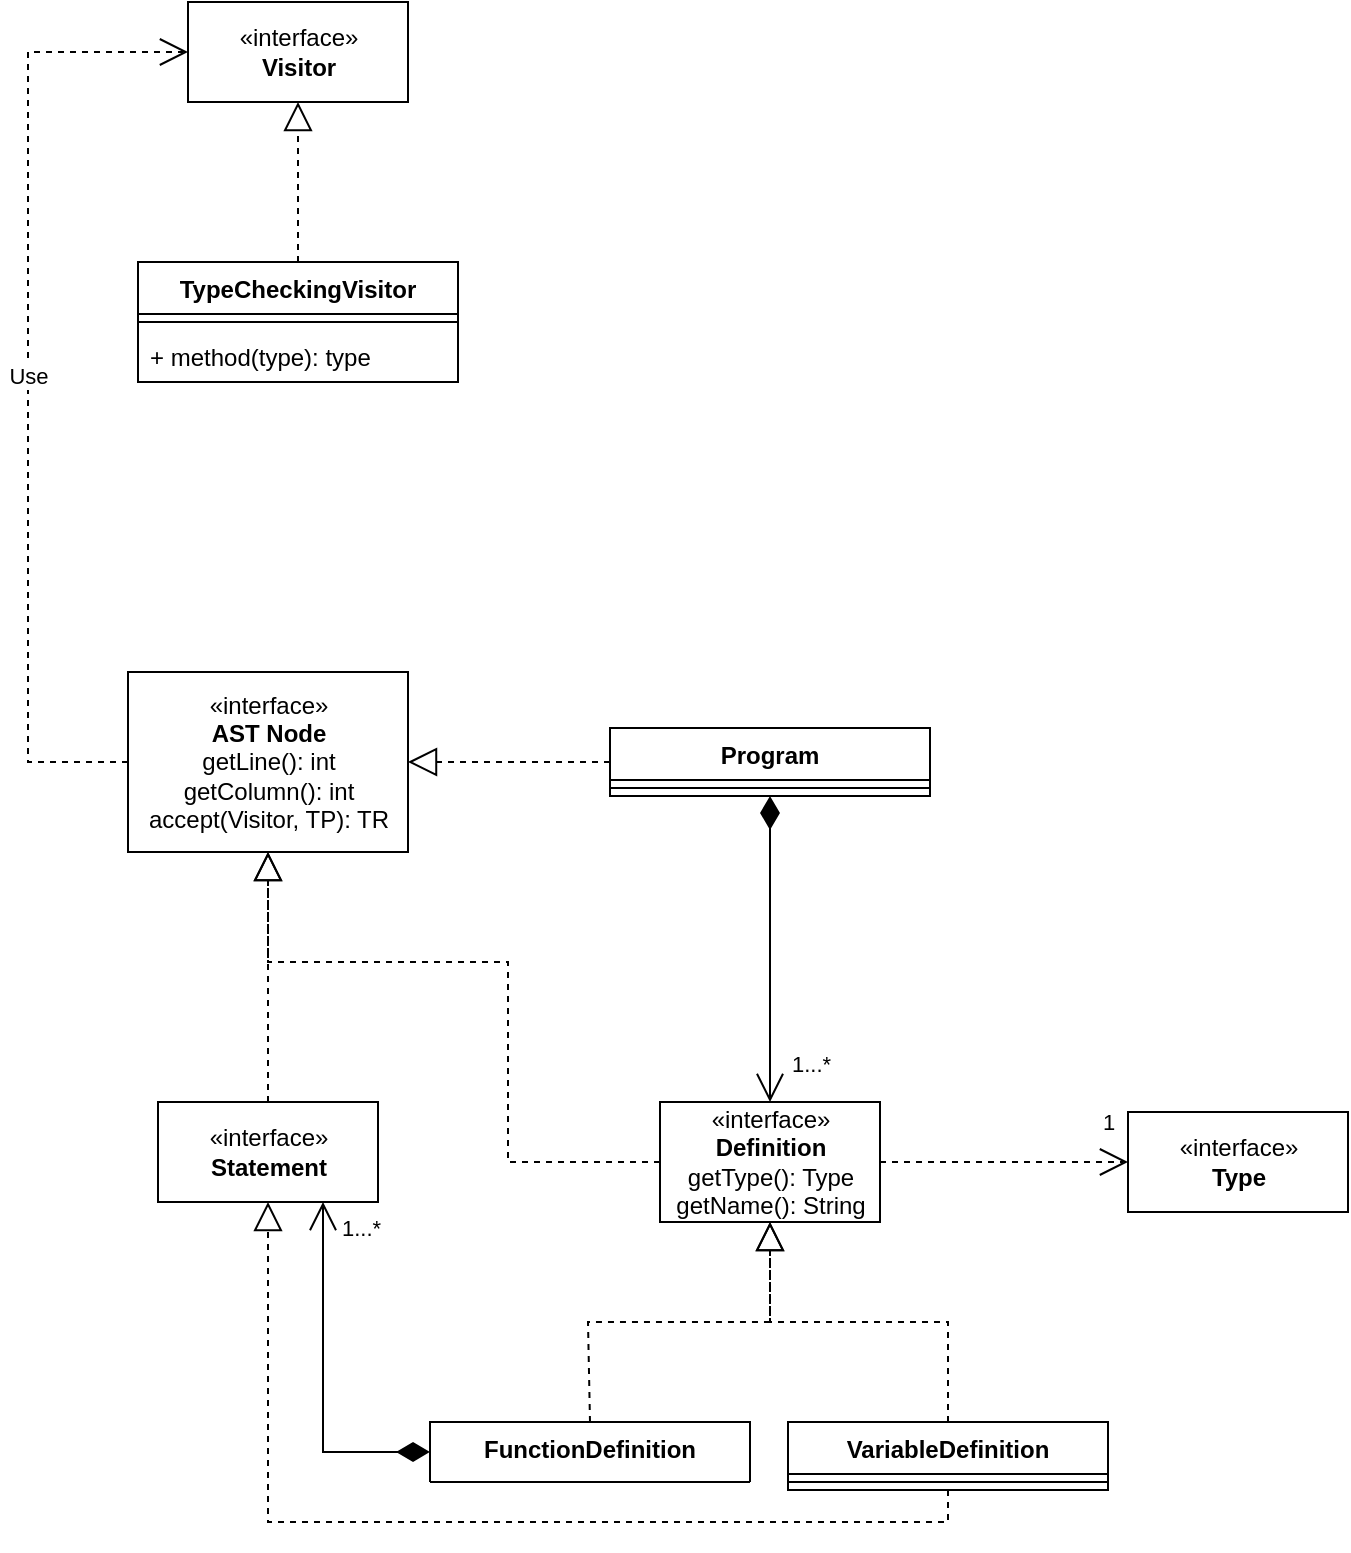 <mxfile version="20.5.3" type="embed" pages="4"><diagram id="tEm3udfQRrp0tYSrLyY5" name="Definition"><mxGraphModel dx="-190" dy="1547" grid="1" gridSize="10" guides="1" tooltips="1" connect="1" arrows="1" fold="1" page="1" pageScale="1" pageWidth="827" pageHeight="1169" math="0" shadow="0"><root><mxCell id="0"/><mxCell id="1" parent="0"/><mxCell id="TwfJ6yVy9u_NWdyHtwg3-1" value="«interface»&lt;br&gt;&lt;b&gt;Definition&lt;/b&gt;&lt;br&gt;getType(): Type&lt;br&gt;getName(): String" style="html=1;" parent="1" vertex="1"><mxGeometry x="1186" y="250" width="110" height="60" as="geometry"/></mxCell><mxCell id="TwfJ6yVy9u_NWdyHtwg3-2" value="FunctionDefinition" style="swimlane;fontStyle=1;align=center;verticalAlign=top;childLayout=stackLayout;horizontal=1;startSize=34;horizontalStack=0;resizeParent=1;resizeParentMax=0;resizeLast=0;collapsible=1;marginBottom=0;" parent="1" vertex="1"><mxGeometry x="1071" y="410" width="160" height="30" as="geometry"/></mxCell><mxCell id="TwfJ6yVy9u_NWdyHtwg3-6" value="VariableDefinition" style="swimlane;fontStyle=1;align=center;verticalAlign=top;childLayout=stackLayout;horizontal=1;startSize=26;horizontalStack=0;resizeParent=1;resizeParentMax=0;resizeLast=0;collapsible=1;marginBottom=0;" parent="1" vertex="1"><mxGeometry x="1250" y="410" width="160" height="34" as="geometry"/></mxCell><mxCell id="TwfJ6yVy9u_NWdyHtwg3-7" value="" style="line;strokeWidth=1;fillColor=none;align=left;verticalAlign=middle;spacingTop=-1;spacingLeft=3;spacingRight=3;rotatable=0;labelPosition=right;points=[];portConstraint=eastwest;strokeColor=inherit;" parent="TwfJ6yVy9u_NWdyHtwg3-6" vertex="1"><mxGeometry y="26" width="160" height="8" as="geometry"/></mxCell><mxCell id="TwfJ6yVy9u_NWdyHtwg3-8" value="" style="endArrow=block;dashed=1;endFill=0;endSize=12;html=1;rounded=0;strokeColor=default;entryX=0.5;entryY=1;entryDx=0;entryDy=0;exitX=0.5;exitY=0;exitDx=0;exitDy=0;" parent="1" source="TwfJ6yVy9u_NWdyHtwg3-2" target="TwfJ6yVy9u_NWdyHtwg3-1" edge="1"><mxGeometry width="160" relative="1" as="geometry"><mxPoint x="1170" y="350" as="sourcePoint"/><mxPoint x="1330" y="350" as="targetPoint"/><Array as="points"><mxPoint x="1150" y="360"/><mxPoint x="1241" y="360"/></Array></mxGeometry></mxCell><mxCell id="TwfJ6yVy9u_NWdyHtwg3-9" value="" style="endArrow=block;dashed=1;endFill=0;endSize=12;html=1;rounded=0;strokeColor=default;entryX=0.5;entryY=1;entryDx=0;entryDy=0;exitX=0.5;exitY=0;exitDx=0;exitDy=0;" parent="1" source="TwfJ6yVy9u_NWdyHtwg3-6" target="TwfJ6yVy9u_NWdyHtwg3-1" edge="1"><mxGeometry width="160" relative="1" as="geometry"><mxPoint x="1280" y="360" as="sourcePoint"/><mxPoint x="1440" y="360" as="targetPoint"/><Array as="points"><mxPoint x="1330" y="360"/><mxPoint x="1241" y="360"/></Array></mxGeometry></mxCell><mxCell id="TwfJ6yVy9u_NWdyHtwg3-10" value="«interface»&lt;br&gt;&lt;b&gt;Type&lt;/b&gt;" style="html=1;" parent="1" vertex="1"><mxGeometry x="1420" y="255" width="110" height="50" as="geometry"/></mxCell><mxCell id="TwfJ6yVy9u_NWdyHtwg3-11" value="1" style="endArrow=open;endSize=12;dashed=1;html=1;rounded=0;strokeColor=default;exitX=1;exitY=0.5;exitDx=0;exitDy=0;entryX=0;entryY=0.5;entryDx=0;entryDy=0;" parent="1" source="TwfJ6yVy9u_NWdyHtwg3-1" target="TwfJ6yVy9u_NWdyHtwg3-10" edge="1"><mxGeometry x="0.839" y="20" width="160" relative="1" as="geometry"><mxPoint x="1330" y="330" as="sourcePoint"/><mxPoint x="1490" y="330" as="targetPoint"/><mxPoint as="offset"/></mxGeometry></mxCell><mxCell id="2w1rQC-rwxfxJchrscSf-2" value="«interface»&lt;br&gt;&lt;b&gt;Statement&lt;/b&gt;" style="html=1;" parent="1" vertex="1"><mxGeometry x="935" y="250" width="110" height="50" as="geometry"/></mxCell><mxCell id="2w1rQC-rwxfxJchrscSf-3" value="" style="endArrow=block;dashed=1;endFill=0;endSize=12;html=1;rounded=0;strokeColor=default;entryX=0.5;entryY=1;entryDx=0;entryDy=0;exitX=0.5;exitY=1;exitDx=0;exitDy=0;" parent="1" source="TwfJ6yVy9u_NWdyHtwg3-6" target="2w1rQC-rwxfxJchrscSf-2" edge="1"><mxGeometry width="160" relative="1" as="geometry"><mxPoint x="1250" y="460" as="sourcePoint"/><mxPoint x="1190" y="460" as="targetPoint"/><Array as="points"><mxPoint x="1330" y="460"/><mxPoint x="990" y="460"/></Array></mxGeometry></mxCell><mxCell id="2w1rQC-rwxfxJchrscSf-4" value="«interface»&lt;br&gt;&lt;b&gt;AST Node&lt;/b&gt;&lt;br&gt;getLine(): int&lt;br&gt;getColumn(): int&lt;br&gt;accept(Visitor, TP): TR" style="html=1;" parent="1" vertex="1"><mxGeometry x="920" y="35" width="140" height="90" as="geometry"/></mxCell><mxCell id="2w1rQC-rwxfxJchrscSf-5" value="" style="endArrow=block;dashed=1;endFill=0;endSize=12;html=1;rounded=0;strokeColor=default;entryX=0.5;entryY=1;entryDx=0;entryDy=0;exitX=0.5;exitY=0;exitDx=0;exitDy=0;" parent="1" source="2w1rQC-rwxfxJchrscSf-2" target="2w1rQC-rwxfxJchrscSf-4" edge="1"><mxGeometry width="160" relative="1" as="geometry"><mxPoint x="980" y="180" as="sourcePoint"/><mxPoint x="1140" y="180" as="targetPoint"/></mxGeometry></mxCell><mxCell id="CHL5ta81QHTOjSYHyiZM-10" value="Program" style="swimlane;fontStyle=1;align=center;verticalAlign=top;childLayout=stackLayout;horizontal=1;startSize=26;horizontalStack=0;resizeParent=1;resizeParentMax=0;resizeLast=0;collapsible=1;marginBottom=0;" parent="1" vertex="1"><mxGeometry x="1161" y="63" width="160" height="34" as="geometry"/></mxCell><mxCell id="CHL5ta81QHTOjSYHyiZM-11" value="" style="line;strokeWidth=1;fillColor=none;align=left;verticalAlign=middle;spacingTop=-1;spacingLeft=3;spacingRight=3;rotatable=0;labelPosition=right;points=[];portConstraint=eastwest;strokeColor=inherit;" parent="CHL5ta81QHTOjSYHyiZM-10" vertex="1"><mxGeometry y="26" width="160" height="8" as="geometry"/></mxCell><mxCell id="CHL5ta81QHTOjSYHyiZM-12" value="" style="endArrow=block;dashed=1;endFill=0;endSize=12;html=1;rounded=0;entryX=0.5;entryY=1;entryDx=0;entryDy=0;exitX=0;exitY=0.5;exitDx=0;exitDy=0;" parent="1" source="TwfJ6yVy9u_NWdyHtwg3-1" target="2w1rQC-rwxfxJchrscSf-4" edge="1"><mxGeometry width="160" relative="1" as="geometry"><mxPoint x="1100" y="180" as="sourcePoint"/><mxPoint x="1260" y="180" as="targetPoint"/><Array as="points"><mxPoint x="1110" y="280"/><mxPoint x="1110" y="180"/><mxPoint x="990" y="180"/></Array></mxGeometry></mxCell><mxCell id="CHL5ta81QHTOjSYHyiZM-13" value="1...*" style="endArrow=open;html=1;endSize=12;startArrow=diamondThin;startSize=14;startFill=1;edgeStyle=orthogonalEdgeStyle;align=left;verticalAlign=bottom;rounded=0;entryX=0.5;entryY=0;entryDx=0;entryDy=0;exitX=0.5;exitY=1;exitDx=0;exitDy=0;" parent="1" source="CHL5ta81QHTOjSYHyiZM-10" target="TwfJ6yVy9u_NWdyHtwg3-1" edge="1"><mxGeometry x="0.869" y="9" relative="1" as="geometry"><mxPoint x="1170" y="180" as="sourcePoint"/><mxPoint x="1330" y="180" as="targetPoint"/><mxPoint as="offset"/></mxGeometry></mxCell><mxCell id="CHL5ta81QHTOjSYHyiZM-14" value="" style="endArrow=block;dashed=1;endFill=0;endSize=12;html=1;rounded=0;entryX=1;entryY=0.5;entryDx=0;entryDy=0;exitX=0;exitY=0.5;exitDx=0;exitDy=0;" parent="1" source="CHL5ta81QHTOjSYHyiZM-10" target="2w1rQC-rwxfxJchrscSf-4" edge="1"><mxGeometry width="160" relative="1" as="geometry"><mxPoint x="1180" y="170" as="sourcePoint"/><mxPoint x="1340" y="170" as="targetPoint"/></mxGeometry></mxCell><mxCell id="Rju1pcVPXZvaYqfDkQio-1" value="1...*" style="endArrow=open;html=1;endSize=12;startArrow=diamondThin;startSize=14;startFill=1;edgeStyle=orthogonalEdgeStyle;align=left;verticalAlign=bottom;rounded=0;exitX=0;exitY=0.5;exitDx=0;exitDy=0;entryX=0.75;entryY=1;entryDx=0;entryDy=0;" parent="1" source="TwfJ6yVy9u_NWdyHtwg3-2" target="2w1rQC-rwxfxJchrscSf-2" edge="1"><mxGeometry x="0.755" y="-7" relative="1" as="geometry"><mxPoint x="1060" y="400" as="sourcePoint"/><mxPoint x="1220" y="400" as="targetPoint"/><mxPoint as="offset"/></mxGeometry></mxCell><mxCell id="2" value="«interface»&lt;br&gt;&lt;b&gt;Visitor&lt;/b&gt;" style="html=1;" vertex="1" parent="1"><mxGeometry x="950" y="-300" width="110" height="50" as="geometry"/></mxCell><mxCell id="3" value="TypeCheckingVisitor" style="swimlane;fontStyle=1;align=center;verticalAlign=top;childLayout=stackLayout;horizontal=1;startSize=26;horizontalStack=0;resizeParent=1;resizeParentMax=0;resizeLast=0;collapsible=1;marginBottom=0;" vertex="1" parent="1"><mxGeometry x="925" y="-170" width="160" height="60" as="geometry"/></mxCell><mxCell id="5" value="" style="line;strokeWidth=1;fillColor=none;align=left;verticalAlign=middle;spacingTop=-1;spacingLeft=3;spacingRight=3;rotatable=0;labelPosition=right;points=[];portConstraint=eastwest;strokeColor=inherit;" vertex="1" parent="3"><mxGeometry y="26" width="160" height="8" as="geometry"/></mxCell><mxCell id="6" value="+ method(type): type" style="text;strokeColor=none;fillColor=none;align=left;verticalAlign=top;spacingLeft=4;spacingRight=4;overflow=hidden;rotatable=0;points=[[0,0.5],[1,0.5]];portConstraint=eastwest;" vertex="1" parent="3"><mxGeometry y="34" width="160" height="26" as="geometry"/></mxCell><mxCell id="8" value="" style="endArrow=block;dashed=1;endFill=0;endSize=12;html=1;rounded=0;entryX=0.5;entryY=1;entryDx=0;entryDy=0;exitX=0.5;exitY=0;exitDx=0;exitDy=0;" edge="1" parent="1" source="3" target="2"><mxGeometry width="160" relative="1" as="geometry"><mxPoint x="960" y="-200" as="sourcePoint"/><mxPoint x="1120" y="-200" as="targetPoint"/></mxGeometry></mxCell><mxCell id="11" value="Use" style="endArrow=open;endSize=12;dashed=1;html=1;rounded=0;entryX=0;entryY=0.5;entryDx=0;entryDy=0;exitX=0;exitY=0.5;exitDx=0;exitDy=0;" edge="1" parent="1" source="2w1rQC-rwxfxJchrscSf-4" target="2"><mxGeometry width="160" relative="1" as="geometry"><mxPoint x="960" as="sourcePoint"/><mxPoint x="1120" as="targetPoint"/><Array as="points"><mxPoint x="870" y="80"/><mxPoint x="870" y="-275"/></Array></mxGeometry></mxCell></root></mxGraphModel></diagram><diagram id="4c8TrQgIZwYKLNSwtNas" name="Expression"><mxGraphModel dx="1145" dy="1738" grid="1" gridSize="10" guides="1" tooltips="1" connect="1" arrows="1" fold="1" page="1" pageScale="1" pageWidth="827" pageHeight="1169" math="0" shadow="0"><root><mxCell id="0"/><mxCell id="1" parent="0"/><mxCell id="o3gh-eUroKLdvng0PE6j-1" value="«interface»&lt;br&gt;&lt;b&gt;Expression&lt;br&gt;&lt;/b&gt;" style="html=1;" parent="1" vertex="1"><mxGeometry x="339" y="380" width="110" height="50" as="geometry"/></mxCell><mxCell id="o3gh-eUroKLdvng0PE6j-7" value="VariableExpression&#10;" style="swimlane;fontStyle=1;align=center;verticalAlign=top;childLayout=stackLayout;horizontal=1;startSize=26;horizontalStack=0;resizeParent=1;resizeParentMax=0;resizeLast=0;collapsible=1;marginBottom=0;" parent="1" vertex="1"><mxGeometry x="399" y="500" width="160" height="60" as="geometry"/></mxCell><mxCell id="o3gh-eUroKLdvng0PE6j-8" value="+ name: string" style="text;strokeColor=none;fillColor=none;align=left;verticalAlign=top;spacingLeft=4;spacingRight=4;overflow=hidden;rotatable=0;points=[[0,0.5],[1,0.5]];portConstraint=eastwest;" parent="o3gh-eUroKLdvng0PE6j-7" vertex="1"><mxGeometry y="26" width="160" height="26" as="geometry"/></mxCell><mxCell id="o3gh-eUroKLdvng0PE6j-9" value="" style="line;strokeWidth=1;fillColor=none;align=left;verticalAlign=middle;spacingTop=-1;spacingLeft=3;spacingRight=3;rotatable=0;labelPosition=right;points=[];portConstraint=eastwest;strokeColor=inherit;" parent="o3gh-eUroKLdvng0PE6j-7" vertex="1"><mxGeometry y="52" width="160" height="8" as="geometry"/></mxCell><mxCell id="o3gh-eUroKLdvng0PE6j-12" value="UnaryMinusExpression" style="swimlane;fontStyle=1;align=center;verticalAlign=top;childLayout=stackLayout;horizontal=1;startSize=26;horizontalStack=0;resizeParent=1;resizeParentMax=0;resizeLast=0;collapsible=1;marginBottom=0;" parent="1" vertex="1"><mxGeometry x="110" y="500" width="160" height="34" as="geometry"/></mxCell><mxCell id="o3gh-eUroKLdvng0PE6j-13" value="" style="line;strokeWidth=1;fillColor=none;align=left;verticalAlign=middle;spacingTop=-1;spacingLeft=3;spacingRight=3;rotatable=0;labelPosition=right;points=[];portConstraint=eastwest;strokeColor=inherit;" parent="o3gh-eUroKLdvng0PE6j-12" vertex="1"><mxGeometry y="26" width="160" height="8" as="geometry"/></mxCell><mxCell id="o3gh-eUroKLdvng0PE6j-16" value="ArithmeticExpression" style="swimlane;fontStyle=1;align=center;verticalAlign=top;childLayout=stackLayout;horizontal=1;startSize=26;horizontalStack=0;resizeParent=1;resizeParentMax=0;resizeLast=0;collapsible=1;marginBottom=0;" parent="1" vertex="1"><mxGeometry x="599" y="500" width="160" height="60" as="geometry"/></mxCell><mxCell id="o3gh-eUroKLdvng0PE6j-17" value="+ operator: string&#10;" style="text;strokeColor=none;fillColor=none;align=left;verticalAlign=top;spacingLeft=4;spacingRight=4;overflow=hidden;rotatable=0;points=[[0,0.5],[1,0.5]];portConstraint=eastwest;" parent="o3gh-eUroKLdvng0PE6j-16" vertex="1"><mxGeometry y="26" width="160" height="26" as="geometry"/></mxCell><mxCell id="o3gh-eUroKLdvng0PE6j-18" value="" style="line;strokeWidth=1;fillColor=none;align=left;verticalAlign=middle;spacingTop=-1;spacingLeft=3;spacingRight=3;rotatable=0;labelPosition=right;points=[];portConstraint=eastwest;strokeColor=inherit;" parent="o3gh-eUroKLdvng0PE6j-16" vertex="1"><mxGeometry y="52" width="160" height="8" as="geometry"/></mxCell><mxCell id="o3gh-eUroKLdvng0PE6j-20" value="RealLiteralExpression" style="swimlane;fontStyle=1;align=center;verticalAlign=top;childLayout=stackLayout;horizontal=1;startSize=26;horizontalStack=0;resizeParent=1;resizeParentMax=0;resizeLast=0;collapsible=1;marginBottom=0;" parent="1" vertex="1"><mxGeometry x="120" y="270" width="160" height="52" as="geometry"/></mxCell><mxCell id="o3gh-eUroKLdvng0PE6j-21" value="+ value: double" style="text;strokeColor=none;fillColor=none;align=left;verticalAlign=top;spacingLeft=4;spacingRight=4;overflow=hidden;rotatable=0;points=[[0,0.5],[1,0.5]];portConstraint=eastwest;" parent="o3gh-eUroKLdvng0PE6j-20" vertex="1"><mxGeometry y="26" width="160" height="26" as="geometry"/></mxCell><mxCell id="o3gh-eUroKLdvng0PE6j-24" value="CharLiteralExpression&#10;" style="swimlane;fontStyle=1;align=center;verticalAlign=top;childLayout=stackLayout;horizontal=1;startSize=26;horizontalStack=0;resizeParent=1;resizeParentMax=0;resizeLast=0;collapsible=1;marginBottom=0;" parent="1" vertex="1"><mxGeometry x="120" y="190" width="160" height="52" as="geometry"/></mxCell><mxCell id="o3gh-eUroKLdvng0PE6j-25" value="+ value: char" style="text;strokeColor=none;fillColor=none;align=left;verticalAlign=top;spacingLeft=4;spacingRight=4;overflow=hidden;rotatable=0;points=[[0,0.5],[1,0.5]];portConstraint=eastwest;" parent="o3gh-eUroKLdvng0PE6j-24" vertex="1"><mxGeometry y="26" width="160" height="26" as="geometry"/></mxCell><mxCell id="o3gh-eUroKLdvng0PE6j-32" value="CastExpression&#10;" style="swimlane;fontStyle=1;align=center;verticalAlign=top;childLayout=stackLayout;horizontal=1;startSize=34;horizontalStack=0;resizeParent=1;resizeParentMax=0;resizeLast=0;collapsible=1;marginBottom=0;" parent="1" vertex="1"><mxGeometry x="499" y="156" width="160" height="34" as="geometry"/></mxCell><mxCell id="o3gh-eUroKLdvng0PE6j-52" value="NotExpression" style="swimlane;fontStyle=1;align=center;verticalAlign=top;childLayout=stackLayout;horizontal=1;startSize=34;horizontalStack=0;resizeParent=1;resizeParentMax=0;resizeLast=0;collapsible=1;marginBottom=0;" parent="1" vertex="1"><mxGeometry x="500" y="210" width="160" height="34" as="geometry"/></mxCell><mxCell id="o3gh-eUroKLdvng0PE6j-55" value="" style="endArrow=block;dashed=1;endFill=0;endSize=12;html=1;rounded=0;strokeColor=default;entryX=0.5;entryY=1;entryDx=0;entryDy=0;exitX=0.5;exitY=0;exitDx=0;exitDy=0;" parent="1" source="o3gh-eUroKLdvng0PE6j-12" target="o3gh-eUroKLdvng0PE6j-1" edge="1"><mxGeometry width="160" relative="1" as="geometry"><mxPoint x="220" y="460" as="sourcePoint"/><mxPoint x="380" y="460" as="targetPoint"/><Array as="points"><mxPoint x="190" y="460"/><mxPoint x="394" y="460"/></Array></mxGeometry></mxCell><mxCell id="o3gh-eUroKLdvng0PE6j-57" value="" style="endArrow=block;dashed=1;endFill=0;endSize=12;html=1;rounded=0;strokeColor=default;entryX=0.5;entryY=1;entryDx=0;entryDy=0;exitX=0.5;exitY=0;exitDx=0;exitDy=0;" parent="1" source="o3gh-eUroKLdvng0PE6j-7" target="o3gh-eUroKLdvng0PE6j-1" edge="1"><mxGeometry width="160" relative="1" as="geometry"><mxPoint x="470" y="470" as="sourcePoint"/><mxPoint x="630" y="470" as="targetPoint"/><Array as="points"><mxPoint x="480" y="460"/><mxPoint x="394" y="460"/></Array></mxGeometry></mxCell><mxCell id="o3gh-eUroKLdvng0PE6j-58" value="" style="endArrow=block;dashed=1;endFill=0;endSize=12;html=1;rounded=0;strokeColor=default;entryX=0.5;entryY=1;entryDx=0;entryDy=0;exitX=0.25;exitY=0;exitDx=0;exitDy=0;" parent="1" source="o3gh-eUroKLdvng0PE6j-16" target="o3gh-eUroKLdvng0PE6j-1" edge="1"><mxGeometry width="160" relative="1" as="geometry"><mxPoint x="500" y="460" as="sourcePoint"/><mxPoint x="660" y="460" as="targetPoint"/><Array as="points"><mxPoint x="640" y="460"/><mxPoint x="394" y="460"/></Array></mxGeometry></mxCell><mxCell id="o3gh-eUroKLdvng0PE6j-61" value="" style="endArrow=block;dashed=1;endFill=0;endSize=12;html=1;rounded=0;strokeColor=default;entryX=0.5;entryY=0;entryDx=0;entryDy=0;exitX=1;exitY=0.5;exitDx=0;exitDy=0;" parent="1" source="o3gh-eUroKLdvng0PE6j-21" target="o3gh-eUroKLdvng0PE6j-1" edge="1"><mxGeometry width="160" relative="1" as="geometry"><mxPoint x="280" y="300" as="sourcePoint"/><mxPoint x="440" y="300" as="targetPoint"/><Array as="points"><mxPoint x="394" y="310"/></Array></mxGeometry></mxCell><mxCell id="o3gh-eUroKLdvng0PE6j-62" value="" style="endArrow=block;dashed=1;endFill=0;endSize=12;html=1;rounded=0;strokeColor=default;entryX=0.5;entryY=0;entryDx=0;entryDy=0;exitX=1;exitY=0.5;exitDx=0;exitDy=0;" parent="1" source="o3gh-eUroKLdvng0PE6j-25" target="o3gh-eUroKLdvng0PE6j-1" edge="1"><mxGeometry width="160" relative="1" as="geometry"><mxPoint x="280" y="220" as="sourcePoint"/><mxPoint x="440" y="220" as="targetPoint"/><Array as="points"><mxPoint x="394" y="230"/></Array></mxGeometry></mxCell><mxCell id="o3gh-eUroKLdvng0PE6j-67" value="" style="endArrow=block;dashed=1;endFill=0;endSize=12;html=1;rounded=0;strokeColor=default;entryX=0.5;entryY=0;entryDx=0;entryDy=0;exitX=0;exitY=0.5;exitDx=0;exitDy=0;" parent="1" source="o3gh-eUroKLdvng0PE6j-52" target="o3gh-eUroKLdvng0PE6j-1" edge="1"><mxGeometry width="160" relative="1" as="geometry"><mxPoint x="340" y="270" as="sourcePoint"/><mxPoint x="500" y="270" as="targetPoint"/><Array as="points"><mxPoint x="394" y="227"/></Array></mxGeometry></mxCell><mxCell id="o3gh-eUroKLdvng0PE6j-68" value="" style="endArrow=block;dashed=1;endFill=0;endSize=12;html=1;rounded=0;strokeColor=default;exitX=0;exitY=0.5;exitDx=0;exitDy=0;entryX=0.5;entryY=0;entryDx=0;entryDy=0;" parent="1" source="o3gh-eUroKLdvng0PE6j-32" target="o3gh-eUroKLdvng0PE6j-1" edge="1"><mxGeometry width="160" relative="1" as="geometry"><mxPoint x="390" y="200" as="sourcePoint"/><mxPoint x="550" y="200" as="targetPoint"/><Array as="points"><mxPoint x="394" y="173"/></Array></mxGeometry></mxCell><mxCell id="o3gh-eUroKLdvng0PE6j-69" value="ArrayIndexExpression&#10;&#10;" style="swimlane;fontStyle=1;align=center;verticalAlign=top;childLayout=stackLayout;horizontal=1;startSize=26;horizontalStack=0;resizeParent=1;resizeParentMax=0;resizeLast=0;collapsible=1;marginBottom=0;" parent="1" vertex="1"><mxGeometry x="120" y="580" width="160" height="34" as="geometry"/></mxCell><mxCell id="o3gh-eUroKLdvng0PE6j-70" value="" style="line;strokeWidth=1;fillColor=none;align=left;verticalAlign=middle;spacingTop=-1;spacingLeft=3;spacingRight=3;rotatable=0;labelPosition=right;points=[];portConstraint=eastwest;strokeColor=inherit;" parent="o3gh-eUroKLdvng0PE6j-69" vertex="1"><mxGeometry y="26" width="160" height="8" as="geometry"/></mxCell><mxCell id="o3gh-eUroKLdvng0PE6j-75" value="" style="endArrow=block;dashed=1;endFill=0;endSize=12;html=1;rounded=0;strokeColor=default;exitX=1;exitY=0.5;exitDx=0;exitDy=0;entryX=0.5;entryY=0;entryDx=0;entryDy=0;" parent="1" target="o3gh-eUroKLdvng0PE6j-1" edge="1"><mxGeometry width="160" relative="1" as="geometry"><mxPoint x="280" y="157" as="sourcePoint"/><mxPoint x="450" y="90" as="targetPoint"/><Array as="points"><mxPoint x="394" y="157"/></Array></mxGeometry></mxCell><mxCell id="9c9g5L51k76yEXySF-gI-3" value="IntLiteralExpression&#10;" style="swimlane;fontStyle=1;align=center;verticalAlign=top;childLayout=stackLayout;horizontal=1;startSize=26;horizontalStack=0;resizeParent=1;resizeParentMax=0;resizeLast=0;collapsible=1;marginBottom=0;" parent="1" vertex="1"><mxGeometry x="120" y="120" width="160" height="52" as="geometry"/></mxCell><mxCell id="9c9g5L51k76yEXySF-gI-4" value="+ value: int" style="text;strokeColor=none;fillColor=none;align=left;verticalAlign=top;spacingLeft=4;spacingRight=4;overflow=hidden;rotatable=0;points=[[0,0.5],[1,0.5]];portConstraint=eastwest;" parent="9c9g5L51k76yEXySF-gI-3" vertex="1"><mxGeometry y="26" width="160" height="26" as="geometry"/></mxCell><mxCell id="9c9g5L51k76yEXySF-gI-9" value="" style="endArrow=block;dashed=1;endFill=0;endSize=12;html=1;rounded=0;strokeColor=default;entryX=0.5;entryY=1;entryDx=0;entryDy=0;exitX=0.5;exitY=0;exitDx=0;exitDy=0;" parent="1" source="o3gh-eUroKLdvng0PE6j-69" target="o3gh-eUroKLdvng0PE6j-1" edge="1"><mxGeometry width="160" relative="1" as="geometry"><mxPoint x="220" y="550" as="sourcePoint"/><mxPoint x="360" y="460" as="targetPoint"/><Array as="points"><mxPoint x="200" y="560"/><mxPoint x="290" y="560"/><mxPoint x="290" y="460"/><mxPoint x="394" y="460"/></Array></mxGeometry></mxCell><mxCell id="9c9g5L51k76yEXySF-gI-10" value="" style="endArrow=block;dashed=1;endFill=0;endSize=12;html=1;rounded=0;strokeColor=default;entryX=0.5;entryY=1;entryDx=0;entryDy=0;exitX=0.5;exitY=0;exitDx=0;exitDy=0;" parent="1" target="o3gh-eUroKLdvng0PE6j-1" edge="1"><mxGeometry width="160" relative="1" as="geometry"><mxPoint x="380" y="600" as="sourcePoint"/><mxPoint x="380" y="500" as="targetPoint"/><Array as="points"><mxPoint x="380" y="560"/><mxPoint x="290" y="560"/><mxPoint x="290" y="510"/><mxPoint x="290" y="460"/><mxPoint x="394" y="460"/></Array></mxGeometry></mxCell><mxCell id="9c9g5L51k76yEXySF-gI-11" value="1" style="endArrow=open;html=1;endSize=12;startArrow=diamondThin;startSize=14;startFill=1;edgeStyle=orthogonalEdgeStyle;align=left;verticalAlign=bottom;rounded=0;strokeColor=default;exitX=0.25;exitY=0;exitDx=0;exitDy=0;entryX=0;entryY=1;entryDx=0;entryDy=0;" parent="1" source="o3gh-eUroKLdvng0PE6j-12" target="o3gh-eUroKLdvng0PE6j-1" edge="1"><mxGeometry x="0.699" relative="1" as="geometry"><mxPoint x="180" y="400" as="sourcePoint"/><mxPoint x="340" y="400" as="targetPoint"/><Array as="points"><mxPoint x="150" y="430"/></Array><mxPoint as="offset"/></mxGeometry></mxCell><mxCell id="Y5Ir5-E-Rbsl5gWK5vxm-1" value="2" style="endArrow=open;html=1;endSize=12;startArrow=diamondThin;startSize=14;startFill=1;edgeStyle=orthogonalEdgeStyle;align=left;verticalAlign=bottom;rounded=0;exitX=0.75;exitY=0;exitDx=0;exitDy=0;entryX=1;entryY=1;entryDx=0;entryDy=0;" parent="1" source="o3gh-eUroKLdvng0PE6j-16" target="o3gh-eUroKLdvng0PE6j-1" edge="1"><mxGeometry x="0.876" relative="1" as="geometry"><mxPoint x="710" y="480" as="sourcePoint"/><mxPoint x="870" y="480" as="targetPoint"/><Array as="points"><mxPoint x="719" y="430"/></Array><mxPoint as="offset"/></mxGeometry></mxCell><mxCell id="Y5Ir5-E-Rbsl5gWK5vxm-2" value="1" style="endArrow=open;html=1;endSize=12;startArrow=diamondThin;startSize=14;startFill=1;edgeStyle=orthogonalEdgeStyle;align=left;verticalAlign=bottom;rounded=0;entryX=1;entryY=0.5;entryDx=0;entryDy=0;" parent="1" target="o3gh-eUroKLdvng0PE6j-1" edge="1"><mxGeometry x="0.928" relative="1" as="geometry"><mxPoint x="660" y="230" as="sourcePoint"/><mxPoint x="820" y="230" as="targetPoint"/><Array as="points"><mxPoint x="760" y="230"/><mxPoint x="760" y="405"/></Array><mxPoint as="offset"/></mxGeometry></mxCell><mxCell id="Y5Ir5-E-Rbsl5gWK5vxm-5" value="1" style="endArrow=open;html=1;endSize=12;startArrow=diamondThin;startSize=14;startFill=1;edgeStyle=orthogonalEdgeStyle;align=left;verticalAlign=bottom;rounded=0;exitX=1;exitY=0.5;exitDx=0;exitDy=0;entryX=1;entryY=0.5;entryDx=0;entryDy=0;" parent="1" source="o3gh-eUroKLdvng0PE6j-32" target="o3gh-eUroKLdvng0PE6j-1" edge="1"><mxGeometry x="0.935" relative="1" as="geometry"><mxPoint x="810" y="340" as="sourcePoint"/><mxPoint x="970" y="340" as="targetPoint"/><Array as="points"><mxPoint x="760" y="173"/><mxPoint x="760" y="405"/></Array><mxPoint as="offset"/></mxGeometry></mxCell><mxCell id="Y5Ir5-E-Rbsl5gWK5vxm-6" value="«interface»&lt;br&gt;&lt;b&gt;Type&lt;/b&gt;" style="html=1;" parent="1" vertex="1"><mxGeometry x="524" y="40" width="110" height="50" as="geometry"/></mxCell><mxCell id="Y5Ir5-E-Rbsl5gWK5vxm-7" value="1" style="endArrow=open;html=1;endSize=12;startArrow=diamondThin;startSize=14;startFill=1;edgeStyle=orthogonalEdgeStyle;align=left;verticalAlign=bottom;rounded=0;exitX=0.5;exitY=0;exitDx=0;exitDy=0;entryX=0.5;entryY=1;entryDx=0;entryDy=0;" parent="1" source="o3gh-eUroKLdvng0PE6j-32" target="Y5Ir5-E-Rbsl5gWK5vxm-6" edge="1"><mxGeometry x="0.394" y="-10" relative="1" as="geometry"><mxPoint x="580" y="120" as="sourcePoint"/><mxPoint x="740" y="120" as="targetPoint"/><mxPoint as="offset"/></mxGeometry></mxCell><mxCell id="Y5Ir5-E-Rbsl5gWK5vxm-8" value="2" style="endArrow=open;html=1;endSize=12;startArrow=diamondThin;startSize=14;startFill=1;edgeStyle=orthogonalEdgeStyle;align=left;verticalAlign=bottom;rounded=0;exitX=0;exitY=0.5;exitDx=0;exitDy=0;entryX=0;entryY=0.5;entryDx=0;entryDy=0;" parent="1" source="o3gh-eUroKLdvng0PE6j-69" target="o3gh-eUroKLdvng0PE6j-1" edge="1"><mxGeometry x="0.858" relative="1" as="geometry"><mxPoint x="90" y="710" as="sourcePoint"/><mxPoint x="250" y="710" as="targetPoint"/><Array as="points"><mxPoint x="50" y="597"/><mxPoint x="50" y="405"/></Array><mxPoint as="offset"/></mxGeometry></mxCell><mxCell id="Y5Ir5-E-Rbsl5gWK5vxm-13" value="FieldAccessExpression" style="swimlane;fontStyle=1;align=center;verticalAlign=top;childLayout=stackLayout;horizontal=1;startSize=26;horizontalStack=0;resizeParent=1;resizeParentMax=0;resizeLast=0;collapsible=1;marginBottom=0;" parent="1" vertex="1"><mxGeometry x="300" y="600" width="160" height="60" as="geometry"/></mxCell><mxCell id="Y5Ir5-E-Rbsl5gWK5vxm-14" value="+ name: string" style="text;strokeColor=none;fillColor=none;align=left;verticalAlign=top;spacingLeft=4;spacingRight=4;overflow=hidden;rotatable=0;points=[[0,0.5],[1,0.5]];portConstraint=eastwest;" parent="Y5Ir5-E-Rbsl5gWK5vxm-13" vertex="1"><mxGeometry y="26" width="160" height="26" as="geometry"/></mxCell><mxCell id="Y5Ir5-E-Rbsl5gWK5vxm-15" value="" style="line;strokeWidth=1;fillColor=none;align=left;verticalAlign=middle;spacingTop=-1;spacingLeft=3;spacingRight=3;rotatable=0;labelPosition=right;points=[];portConstraint=eastwest;strokeColor=inherit;" parent="Y5Ir5-E-Rbsl5gWK5vxm-13" vertex="1"><mxGeometry y="52" width="160" height="8" as="geometry"/></mxCell><mxCell id="Y5Ir5-E-Rbsl5gWK5vxm-16" value="1" style="endArrow=open;html=1;endSize=12;startArrow=diamondThin;startSize=14;startFill=1;edgeStyle=orthogonalEdgeStyle;align=left;verticalAlign=bottom;rounded=0;exitX=0;exitY=0.5;exitDx=0;exitDy=0;entryX=0;entryY=0;entryDx=0;entryDy=0;" parent="1" source="Y5Ir5-E-Rbsl5gWK5vxm-14" target="o3gh-eUroKLdvng0PE6j-1" edge="1"><mxGeometry x="0.907" relative="1" as="geometry"><mxPoint x="210" y="690" as="sourcePoint"/><mxPoint x="370" y="690" as="targetPoint"/><Array as="points"><mxPoint x="30" y="639"/><mxPoint x="30" y="380"/></Array><mxPoint as="offset"/></mxGeometry></mxCell><mxCell id="Y5Ir5-E-Rbsl5gWK5vxm-21" value="ArithmeticComparisonExpression" style="swimlane;fontStyle=1;align=center;verticalAlign=top;childLayout=stackLayout;horizontal=1;startSize=26;horizontalStack=0;resizeParent=1;resizeParentMax=0;resizeLast=0;collapsible=1;marginBottom=0;" parent="1" vertex="1"><mxGeometry x="500" y="322" width="201" height="52" as="geometry"/></mxCell><mxCell id="Y5Ir5-E-Rbsl5gWK5vxm-22" value="+ operator: string" style="text;strokeColor=none;fillColor=none;align=left;verticalAlign=top;spacingLeft=4;spacingRight=4;overflow=hidden;rotatable=0;points=[[0,0.5],[1,0.5]];portConstraint=eastwest;" parent="Y5Ir5-E-Rbsl5gWK5vxm-21" vertex="1"><mxGeometry y="26" width="201" height="26" as="geometry"/></mxCell><mxCell id="Y5Ir5-E-Rbsl5gWK5vxm-32" value="LogicComparisonExpression" style="swimlane;fontStyle=1;align=center;verticalAlign=top;childLayout=stackLayout;horizontal=1;startSize=26;horizontalStack=0;resizeParent=1;resizeParentMax=0;resizeLast=0;collapsible=1;marginBottom=0;" parent="1" vertex="1"><mxGeometry x="500" y="260" width="201" height="52" as="geometry"/></mxCell><mxCell id="Y5Ir5-E-Rbsl5gWK5vxm-33" value="+ operator: string" style="text;strokeColor=none;fillColor=none;align=left;verticalAlign=top;spacingLeft=4;spacingRight=4;overflow=hidden;rotatable=0;points=[[0,0.5],[1,0.5]];portConstraint=eastwest;" parent="Y5Ir5-E-Rbsl5gWK5vxm-32" vertex="1"><mxGeometry y="26" width="201" height="26" as="geometry"/></mxCell><mxCell id="Y5Ir5-E-Rbsl5gWK5vxm-38" value="" style="endArrow=block;dashed=1;endFill=0;endSize=12;html=1;rounded=0;exitX=0;exitY=0.5;exitDx=0;exitDy=0;entryX=0.5;entryY=0;entryDx=0;entryDy=0;" parent="1" source="Y5Ir5-E-Rbsl5gWK5vxm-32" target="o3gh-eUroKLdvng0PE6j-1" edge="1"><mxGeometry width="160" relative="1" as="geometry"><mxPoint x="440" y="310" as="sourcePoint"/><mxPoint x="600" y="310" as="targetPoint"/><Array as="points"><mxPoint x="394" y="286"/></Array></mxGeometry></mxCell><mxCell id="Y5Ir5-E-Rbsl5gWK5vxm-40" value="" style="endArrow=block;dashed=1;endFill=0;endSize=12;html=1;rounded=0;entryX=0.5;entryY=0;entryDx=0;entryDy=0;exitX=0;exitY=0.5;exitDx=0;exitDy=0;" parent="1" source="Y5Ir5-E-Rbsl5gWK5vxm-21" target="o3gh-eUroKLdvng0PE6j-1" edge="1"><mxGeometry width="160" relative="1" as="geometry"><mxPoint x="430" y="340" as="sourcePoint"/><mxPoint x="590" y="340" as="targetPoint"/><Array as="points"><mxPoint x="394" y="348"/></Array></mxGeometry></mxCell><mxCell id="Y5Ir5-E-Rbsl5gWK5vxm-41" value="2" style="endArrow=open;html=1;endSize=12;startArrow=diamondThin;startSize=14;startFill=1;edgeStyle=orthogonalEdgeStyle;align=left;verticalAlign=bottom;rounded=0;entryX=1;entryY=0;entryDx=0;entryDy=0;" parent="1" target="o3gh-eUroKLdvng0PE6j-1" edge="1"><mxGeometry x="0.9" relative="1" as="geometry"><mxPoint x="700" y="290" as="sourcePoint"/><mxPoint x="860" y="290" as="targetPoint"/><Array as="points"><mxPoint x="740" y="290"/><mxPoint x="740" y="380"/></Array><mxPoint as="offset"/></mxGeometry></mxCell><mxCell id="Y5Ir5-E-Rbsl5gWK5vxm-42" value="2" style="endArrow=open;html=1;endSize=12;startArrow=diamondThin;startSize=14;startFill=1;edgeStyle=orthogonalEdgeStyle;align=left;verticalAlign=bottom;rounded=0;" parent="1" edge="1"><mxGeometry x="0.833" relative="1" as="geometry"><mxPoint x="700" y="350" as="sourcePoint"/><mxPoint x="450" y="380" as="targetPoint"/><Array as="points"><mxPoint x="740" y="350"/><mxPoint x="740" y="380"/></Array><mxPoint as="offset"/></mxGeometry></mxCell><mxCell id="Y5Ir5-E-Rbsl5gWK5vxm-43" value="FunctionInvocation" style="swimlane;fontStyle=1;align=center;verticalAlign=top;childLayout=stackLayout;horizontal=1;startSize=52;horizontalStack=0;resizeParent=1;resizeParentMax=0;resizeLast=0;collapsible=1;marginBottom=0;" parent="1" vertex="1"><mxGeometry x="120" y="50" width="190" height="30" as="geometry"/></mxCell><mxCell id="Y5Ir5-E-Rbsl5gWK5vxm-48" value="" style="endArrow=block;dashed=1;endFill=0;endSize=12;html=1;rounded=0;exitX=1;exitY=0.5;exitDx=0;exitDy=0;entryX=0.5;entryY=0;entryDx=0;entryDy=0;" parent="1" source="Y5Ir5-E-Rbsl5gWK5vxm-43" target="o3gh-eUroKLdvng0PE6j-1" edge="1"><mxGeometry width="160" relative="1" as="geometry"><mxPoint x="350" y="100" as="sourcePoint"/><mxPoint x="510" y="100" as="targetPoint"/><Array as="points"><mxPoint x="394" y="65"/></Array></mxGeometry></mxCell><mxCell id="Y5Ir5-E-Rbsl5gWK5vxm-49" value="1" style="endArrow=open;html=1;endSize=12;startArrow=diamondThin;startSize=14;startFill=1;edgeStyle=orthogonalEdgeStyle;align=left;verticalAlign=bottom;rounded=0;exitX=0.5;exitY=0;exitDx=0;exitDy=0;entryX=0.5;entryY=1;entryDx=0;entryDy=0;" parent="1" source="Y5Ir5-E-Rbsl5gWK5vxm-43" target="o3gh-eUroKLdvng0PE6j-7" edge="1"><mxGeometry x="0.947" relative="1" as="geometry"><mxPoint x="300" y="30" as="sourcePoint"/><mxPoint x="460" y="30" as="targetPoint"/><Array as="points"><mxPoint x="215" y="10"/><mxPoint x="800" y="10"/><mxPoint x="800" y="590"/><mxPoint x="479" y="590"/></Array><mxPoint as="offset"/></mxGeometry></mxCell><mxCell id="Y5Ir5-E-Rbsl5gWK5vxm-50" value="1...*" style="endArrow=open;html=1;endSize=12;startArrow=diamondThin;startSize=14;startFill=1;edgeStyle=orthogonalEdgeStyle;align=left;verticalAlign=bottom;rounded=0;exitX=0;exitY=0.5;exitDx=0;exitDy=0;entryX=0.25;entryY=0;entryDx=0;entryDy=0;" parent="1" source="Y5Ir5-E-Rbsl5gWK5vxm-43" target="o3gh-eUroKLdvng0PE6j-1" edge="1"><mxGeometry x="0.793" y="-10" relative="1" as="geometry"><mxPoint x="30" y="100" as="sourcePoint"/><mxPoint x="190" y="100" as="targetPoint"/><Array as="points"><mxPoint x="80" y="65"/><mxPoint x="80" y="340"/><mxPoint x="367" y="340"/></Array><mxPoint as="offset"/></mxGeometry></mxCell></root></mxGraphModel></diagram><diagram id="H9pCtL9pOI-8gFf5l4Q-" name="Statement"><mxGraphModel dx="2174" dy="669" grid="1" gridSize="10" guides="1" tooltips="1" connect="1" arrows="1" fold="1" page="1" pageScale="1" pageWidth="827" pageHeight="1169" math="0" shadow="0"><root><mxCell id="0"/><mxCell id="1" parent="0"/><mxCell id="MevRHEnkogqee-nWbXEE-1" value="«interface»&lt;br&gt;&lt;b&gt;Statement&lt;br&gt;&lt;/b&gt;" style="html=1;" parent="1" vertex="1"><mxGeometry x="360" y="310" width="110" height="50" as="geometry"/></mxCell><mxCell id="MevRHEnkogqee-nWbXEE-2" value="PrintStatement&#10;" style="swimlane;fontStyle=1;align=center;verticalAlign=top;childLayout=stackLayout;horizontal=1;startSize=34;horizontalStack=0;resizeParent=1;resizeParentMax=0;resizeLast=0;collapsible=1;marginBottom=0;" parent="1" vertex="1"><mxGeometry x="50" y="318" width="160" height="32" as="geometry"/></mxCell><mxCell id="MevRHEnkogqee-nWbXEE-6" value="ReadStatement&#10;" style="swimlane;fontStyle=1;align=center;verticalAlign=top;childLayout=stackLayout;horizontal=1;startSize=30;horizontalStack=0;resizeParent=1;resizeParentMax=0;resizeLast=0;collapsible=1;marginBottom=0;" parent="1" vertex="1"><mxGeometry x="50" y="380" width="160" height="30" as="geometry"/></mxCell><mxCell id="MevRHEnkogqee-nWbXEE-8" value="AssignmentStatement&#10;" style="swimlane;fontStyle=1;align=center;verticalAlign=top;childLayout=stackLayout;horizontal=1;startSize=34;horizontalStack=0;resizeParent=1;resizeParentMax=0;resizeLast=0;collapsible=1;marginBottom=0;" parent="1" vertex="1"><mxGeometry x="309" y="430" width="160" height="34" as="geometry"/></mxCell><mxCell id="MevRHEnkogqee-nWbXEE-10" value="IfElseStatement" style="swimlane;fontStyle=1;align=center;verticalAlign=top;childLayout=stackLayout;horizontal=1;startSize=34;horizontalStack=0;resizeParent=1;resizeParentMax=0;resizeLast=0;collapsible=1;marginBottom=0;" parent="1" vertex="1"><mxGeometry x="590" y="318" width="160" height="34" as="geometry"/></mxCell><mxCell id="MevRHEnkogqee-nWbXEE-12" value="WhileStatement" style="swimlane;fontStyle=1;align=center;verticalAlign=top;childLayout=stackLayout;horizontal=1;startSize=34;horizontalStack=0;resizeParent=1;resizeParentMax=0;resizeLast=0;collapsible=1;marginBottom=0;" parent="1" vertex="1"><mxGeometry x="590" y="266" width="160" height="34" as="geometry"/></mxCell><mxCell id="MevRHEnkogqee-nWbXEE-14" value="ReturnStatement&#10;" style="swimlane;fontStyle=1;align=center;verticalAlign=top;childLayout=stackLayout;horizontal=1;startSize=34;horizontalStack=0;resizeParent=1;resizeParentMax=0;resizeLast=0;collapsible=1;marginBottom=0;" parent="1" vertex="1"><mxGeometry x="590" y="216" width="160" height="34" as="geometry"/></mxCell><mxCell id="MevRHEnkogqee-nWbXEE-18" value="" style="endArrow=block;dashed=1;endFill=0;endSize=12;html=1;rounded=0;strokeColor=default;exitX=0.5;exitY=0;exitDx=0;exitDy=0;entryX=0.25;entryY=1;entryDx=0;entryDy=0;" parent="1" source="MevRHEnkogqee-nWbXEE-8" target="MevRHEnkogqee-nWbXEE-1" edge="1"><mxGeometry width="160" relative="1" as="geometry"><mxPoint x="410" y="410" as="sourcePoint"/><mxPoint x="570" y="410" as="targetPoint"/></mxGeometry></mxCell><mxCell id="5kmBhblhDHlLe5FP7Lf--2" value="«interface»&lt;br&gt;&lt;b&gt;Expression&lt;br&gt;&lt;/b&gt;" style="html=1;" parent="1" vertex="1"><mxGeometry x="359" y="550" width="110" height="50" as="geometry"/></mxCell><mxCell id="uxytpnTYPjNuWfMsePIt-1" value="2" style="endArrow=open;html=1;endSize=12;startArrow=diamondThin;startSize=14;startFill=1;edgeStyle=orthogonalEdgeStyle;align=left;verticalAlign=bottom;rounded=0;strokeColor=default;exitX=0.5;exitY=1;exitDx=0;exitDy=0;entryX=0.5;entryY=0;entryDx=0;entryDy=0;" parent="1" source="MevRHEnkogqee-nWbXEE-8" target="5kmBhblhDHlLe5FP7Lf--2" edge="1"><mxGeometry x="0.82" y="6" relative="1" as="geometry"><mxPoint x="410" y="510" as="sourcePoint"/><mxPoint x="570" y="510" as="targetPoint"/><mxPoint as="offset"/></mxGeometry></mxCell><mxCell id="uxytpnTYPjNuWfMsePIt-2" value="" style="endArrow=block;dashed=1;endFill=0;endSize=12;html=1;rounded=0;strokeColor=default;entryX=0;entryY=0.5;entryDx=0;entryDy=0;exitX=1;exitY=0.5;exitDx=0;exitDy=0;" parent="1" source="MevRHEnkogqee-nWbXEE-2" target="MevRHEnkogqee-nWbXEE-1" edge="1"><mxGeometry width="160" relative="1" as="geometry"><mxPoint x="170" y="350" as="sourcePoint"/><mxPoint x="330" y="350" as="targetPoint"/></mxGeometry></mxCell><mxCell id="uxytpnTYPjNuWfMsePIt-5" value="" style="endArrow=block;dashed=1;endFill=0;endSize=12;html=1;rounded=0;strokeColor=default;exitX=1;exitY=0.5;exitDx=0;exitDy=0;entryX=0;entryY=0.5;entryDx=0;entryDy=0;" parent="1" source="MevRHEnkogqee-nWbXEE-6" target="MevRHEnkogqee-nWbXEE-1" edge="1"><mxGeometry width="160" relative="1" as="geometry"><mxPoint x="230" y="400" as="sourcePoint"/><mxPoint x="390" y="400" as="targetPoint"/><Array as="points"><mxPoint x="280" y="395"/><mxPoint x="280" y="335"/></Array></mxGeometry></mxCell><mxCell id="uxytpnTYPjNuWfMsePIt-12" value="1" style="endArrow=open;html=1;endSize=12;startArrow=diamondThin;startSize=14;startFill=1;edgeStyle=orthogonalEdgeStyle;align=left;verticalAlign=bottom;rounded=0;strokeColor=default;exitX=1;exitY=0.5;exitDx=0;exitDy=0;entryX=1;entryY=0.5;entryDx=0;entryDy=0;" parent="1" source="MevRHEnkogqee-nWbXEE-14" target="5kmBhblhDHlLe5FP7Lf--2" edge="1"><mxGeometry x="0.944" y="5" relative="1" as="geometry"><mxPoint x="760" y="230" as="sourcePoint"/><mxPoint x="920" y="230" as="targetPoint"/><Array as="points"><mxPoint x="810" y="233"/><mxPoint x="810" y="575"/></Array><mxPoint x="-1" as="offset"/></mxGeometry></mxCell><mxCell id="uxytpnTYPjNuWfMsePIt-13" value="FunctionInvocation" style="swimlane;fontStyle=1;align=center;verticalAlign=top;childLayout=stackLayout;horizontal=1;startSize=34;horizontalStack=0;resizeParent=1;resizeParentMax=0;resizeLast=0;collapsible=1;marginBottom=0;" parent="1" vertex="1"><mxGeometry x="30" y="200" width="200" height="30" as="geometry"/></mxCell><mxCell id="uxytpnTYPjNuWfMsePIt-15" value="" style="endArrow=block;dashed=1;endFill=0;endSize=12;html=1;rounded=0;strokeColor=default;exitX=1;exitY=0.5;exitDx=0;exitDy=0;entryX=0.5;entryY=0;entryDx=0;entryDy=0;" parent="1" source="uxytpnTYPjNuWfMsePIt-13" target="MevRHEnkogqee-nWbXEE-1" edge="1"><mxGeometry width="160" relative="1" as="geometry"><mxPoint x="240" y="220" as="sourcePoint"/><mxPoint x="400" y="220" as="targetPoint"/><Array as="points"><mxPoint x="415" y="215"/></Array></mxGeometry></mxCell><mxCell id="W73W_hKIGeY5k2PeKa27-5" value="1" style="endArrow=open;html=1;endSize=12;startArrow=diamondThin;startSize=14;startFill=1;edgeStyle=orthogonalEdgeStyle;align=left;verticalAlign=bottom;rounded=0;entryX=0;entryY=0;entryDx=0;entryDy=0;exitX=0;exitY=0.5;exitDx=0;exitDy=0;" parent="1" source="MevRHEnkogqee-nWbXEE-6" target="5kmBhblhDHlLe5FP7Lf--2" edge="1"><mxGeometry x="0.927" relative="1" as="geometry"><mxPoint x="150" y="510" as="sourcePoint"/><mxPoint x="310" y="510" as="targetPoint"/><Array as="points"><mxPoint x="20" y="395"/><mxPoint x="20" y="550"/></Array><mxPoint as="offset"/></mxGeometry></mxCell><mxCell id="W73W_hKIGeY5k2PeKa27-6" value="1...*" style="endArrow=open;html=1;endSize=12;startArrow=diamondThin;startSize=14;startFill=1;edgeStyle=orthogonalEdgeStyle;align=left;verticalAlign=bottom;rounded=0;exitX=0;exitY=0.5;exitDx=0;exitDy=0;entryX=0;entryY=0;entryDx=0;entryDy=0;" parent="1" source="MevRHEnkogqee-nWbXEE-2" target="5kmBhblhDHlLe5FP7Lf--2" edge="1"><mxGeometry x="0.901" relative="1" as="geometry"><mxPoint x="130" y="480" as="sourcePoint"/><mxPoint x="290" y="480" as="targetPoint"/><Array as="points"><mxPoint x="20" y="334"/><mxPoint x="20" y="550"/></Array><mxPoint as="offset"/></mxGeometry></mxCell><mxCell id="W73W_hKIGeY5k2PeKa27-8" value="" style="endArrow=block;dashed=1;endFill=0;endSize=12;html=1;rounded=0;exitX=0;exitY=0.5;exitDx=0;exitDy=0;" parent="1" source="uxytpnTYPjNuWfMsePIt-13" edge="1"><mxGeometry width="160" relative="1" as="geometry"><mxPoint x="200" y="600" as="sourcePoint"/><mxPoint x="360" y="600" as="targetPoint"/><Array as="points"><mxPoint x="-20" y="215"/><mxPoint x="-20" y="410"/><mxPoint x="-20" y="600"/></Array></mxGeometry></mxCell><mxCell id="W73W_hKIGeY5k2PeKa27-9" value="*" style="endArrow=open;html=1;endSize=12;startArrow=diamondThin;startSize=14;startFill=1;edgeStyle=orthogonalEdgeStyle;align=left;verticalAlign=bottom;rounded=0;exitX=0.5;exitY=1;exitDx=0;exitDy=0;" parent="1" source="uxytpnTYPjNuWfMsePIt-13" edge="1"><mxGeometry x="0.929" relative="1" as="geometry"><mxPoint x="200" y="580" as="sourcePoint"/><mxPoint x="360" y="580" as="targetPoint"/><Array as="points"><mxPoint x="130" y="280"/><mxPoint y="280"/><mxPoint y="580"/></Array><mxPoint as="offset"/></mxGeometry></mxCell><mxCell id="W73W_hKIGeY5k2PeKa27-10" value="1" style="endArrow=open;html=1;endSize=12;startArrow=diamondThin;startSize=14;startFill=1;edgeStyle=orthogonalEdgeStyle;align=left;verticalAlign=bottom;rounded=0;exitX=1;exitY=0.5;exitDx=0;exitDy=0;entryX=1;entryY=0;entryDx=0;entryDy=0;" parent="1" source="MevRHEnkogqee-nWbXEE-10" target="5kmBhblhDHlLe5FP7Lf--2" edge="1"><mxGeometry x="0.935" y="1" relative="1" as="geometry"><mxPoint x="660" y="470" as="sourcePoint"/><mxPoint x="820" y="470" as="targetPoint"/><Array as="points"><mxPoint x="790" y="335"/><mxPoint x="790" y="500"/><mxPoint x="469" y="500"/></Array><mxPoint as="offset"/></mxGeometry></mxCell><mxCell id="W73W_hKIGeY5k2PeKa27-11" value="" style="endArrow=block;dashed=1;endFill=0;endSize=12;html=1;rounded=0;exitX=0;exitY=0.5;exitDx=0;exitDy=0;entryX=1;entryY=0.5;entryDx=0;entryDy=0;" parent="1" source="MevRHEnkogqee-nWbXEE-10" target="MevRHEnkogqee-nWbXEE-1" edge="1"><mxGeometry width="160" relative="1" as="geometry"><mxPoint x="450" y="390" as="sourcePoint"/><mxPoint x="610" y="390" as="targetPoint"/></mxGeometry></mxCell><mxCell id="W73W_hKIGeY5k2PeKa27-12" value="" style="endArrow=block;dashed=1;endFill=0;endSize=12;html=1;rounded=0;entryX=1;entryY=0.5;entryDx=0;entryDy=0;exitX=0;exitY=0.5;exitDx=0;exitDy=0;" parent="1" source="MevRHEnkogqee-nWbXEE-12" target="MevRHEnkogqee-nWbXEE-1" edge="1"><mxGeometry width="160" relative="1" as="geometry"><mxPoint x="410" y="280" as="sourcePoint"/><mxPoint x="570" y="280" as="targetPoint"/><Array as="points"><mxPoint x="530" y="283"/><mxPoint x="530" y="335"/></Array></mxGeometry></mxCell><mxCell id="W73W_hKIGeY5k2PeKa27-13" value="" style="endArrow=block;dashed=1;endFill=0;endSize=12;html=1;rounded=0;exitX=0;exitY=0.5;exitDx=0;exitDy=0;entryX=1;entryY=0.5;entryDx=0;entryDy=0;" parent="1" source="MevRHEnkogqee-nWbXEE-14" target="MevRHEnkogqee-nWbXEE-1" edge="1"><mxGeometry width="160" relative="1" as="geometry"><mxPoint x="470" y="280" as="sourcePoint"/><mxPoint x="630" y="280" as="targetPoint"/><Array as="points"><mxPoint x="530" y="233"/><mxPoint x="530" y="335"/></Array></mxGeometry></mxCell><mxCell id="W73W_hKIGeY5k2PeKa27-14" value="*" style="endArrow=open;html=1;endSize=12;startArrow=diamondThin;startSize=14;startFill=1;edgeStyle=orthogonalEdgeStyle;align=left;verticalAlign=bottom;rounded=0;exitX=0;exitY=1;exitDx=0;exitDy=0;entryX=1;entryY=1;entryDx=0;entryDy=0;" parent="1" source="MevRHEnkogqee-nWbXEE-10" target="MevRHEnkogqee-nWbXEE-1" edge="1"><mxGeometry x="0.649" y="-10" relative="1" as="geometry"><mxPoint x="570" y="420" as="sourcePoint"/><mxPoint x="730" y="420" as="targetPoint"/><Array as="points"><mxPoint x="590" y="390"/><mxPoint x="470" y="390"/></Array><mxPoint as="offset"/></mxGeometry></mxCell><mxCell id="W73W_hKIGeY5k2PeKa27-15" value="*" style="endArrow=open;html=1;endSize=12;startArrow=diamondThin;startSize=14;startFill=1;edgeStyle=orthogonalEdgeStyle;align=left;verticalAlign=bottom;rounded=0;exitX=0.25;exitY=1;exitDx=0;exitDy=0;entryX=0.75;entryY=1;entryDx=0;entryDy=0;" parent="1" source="MevRHEnkogqee-nWbXEE-10" target="MevRHEnkogqee-nWbXEE-1" edge="1"><mxGeometry x="0.855" relative="1" as="geometry"><mxPoint x="600" y="430" as="sourcePoint"/><mxPoint x="760" y="430" as="targetPoint"/><Array as="points"><mxPoint x="630" y="400"/><mxPoint x="443" y="400"/></Array><mxPoint as="offset"/></mxGeometry></mxCell><mxCell id="W73W_hKIGeY5k2PeKa27-17" value="1" style="endArrow=open;html=1;endSize=12;startArrow=diamondThin;startSize=14;startFill=1;edgeStyle=orthogonalEdgeStyle;align=left;verticalAlign=bottom;rounded=0;exitX=1;exitY=0.5;exitDx=0;exitDy=0;entryX=1;entryY=0;entryDx=0;entryDy=0;" parent="1" source="MevRHEnkogqee-nWbXEE-12" target="5kmBhblhDHlLe5FP7Lf--2" edge="1"><mxGeometry x="0.936" y="1" relative="1" as="geometry"><mxPoint x="880" y="330" as="sourcePoint"/><mxPoint x="1040" y="330" as="targetPoint"/><Array as="points"><mxPoint x="790" y="283"/><mxPoint x="790" y="500"/><mxPoint x="469" y="500"/></Array><mxPoint as="offset"/></mxGeometry></mxCell><mxCell id="W73W_hKIGeY5k2PeKa27-18" value="*" style="endArrow=open;html=1;endSize=12;startArrow=diamondThin;startSize=14;startFill=1;edgeStyle=orthogonalEdgeStyle;align=left;verticalAlign=bottom;rounded=0;exitX=1;exitY=0;exitDx=0;exitDy=0;entryX=0.5;entryY=1;entryDx=0;entryDy=0;" parent="1" source="MevRHEnkogqee-nWbXEE-12" target="MevRHEnkogqee-nWbXEE-1" edge="1"><mxGeometry x="0.905" y="5" relative="1" as="geometry"><mxPoint x="670" y="420" as="sourcePoint"/><mxPoint x="440" y="420" as="targetPoint"/><Array as="points"><mxPoint x="790" y="266"/><mxPoint x="790" y="420"/><mxPoint x="415" y="420"/></Array><mxPoint as="offset"/></mxGeometry></mxCell><mxCell id="W73W_hKIGeY5k2PeKa27-19" value="WhileStatement body" style="text;html=1;align=center;verticalAlign=middle;resizable=0;points=[];autosize=1;strokeColor=none;fillColor=none;" parent="1" vertex="1"><mxGeometry x="520" y="410" width="140" height="30" as="geometry"/></mxCell><mxCell id="MKBDSm2XLGad7YXmQq1T-3" value="1" style="endArrow=open;html=1;endSize=12;startArrow=diamondThin;startSize=14;startFill=1;edgeStyle=orthogonalEdgeStyle;align=left;verticalAlign=bottom;rounded=0;exitX=0.5;exitY=0;exitDx=0;exitDy=0;entryX=0.5;entryY=1;entryDx=0;entryDy=0;" edge="1" parent="1" source="uxytpnTYPjNuWfMsePIt-13" target="NpG6LFh-eQ1Gbpe9ZSR0-1"><mxGeometry x="0.667" y="-10" relative="1" as="geometry"><mxPoint x="130" y="180" as="sourcePoint"/><mxPoint x="130" y="110" as="targetPoint"/><mxPoint as="offset"/></mxGeometry></mxCell><mxCell id="NpG6LFh-eQ1Gbpe9ZSR0-1" value="VariableExpression&#10;" style="swimlane;fontStyle=1;align=center;verticalAlign=top;childLayout=stackLayout;horizontal=1;startSize=26;horizontalStack=0;resizeParent=1;resizeParentMax=0;resizeLast=0;collapsible=1;marginBottom=0;" vertex="1" parent="1"><mxGeometry x="50" y="40" width="160" height="60" as="geometry"/></mxCell><mxCell id="NpG6LFh-eQ1Gbpe9ZSR0-2" value="+ name: string" style="text;strokeColor=none;fillColor=none;align=left;verticalAlign=top;spacingLeft=4;spacingRight=4;overflow=hidden;rotatable=0;points=[[0,0.5],[1,0.5]];portConstraint=eastwest;" vertex="1" parent="NpG6LFh-eQ1Gbpe9ZSR0-1"><mxGeometry y="26" width="160" height="26" as="geometry"/></mxCell><mxCell id="NpG6LFh-eQ1Gbpe9ZSR0-3" value="" style="line;strokeWidth=1;fillColor=none;align=left;verticalAlign=middle;spacingTop=-1;spacingLeft=3;spacingRight=3;rotatable=0;labelPosition=right;points=[];portConstraint=eastwest;strokeColor=inherit;" vertex="1" parent="NpG6LFh-eQ1Gbpe9ZSR0-1"><mxGeometry y="52" width="160" height="8" as="geometry"/></mxCell></root></mxGraphModel></diagram><diagram id="MWHh3O_VyMg2z93Idyrp" name="Type"><mxGraphModel dx="-387" dy="321" grid="1" gridSize="10" guides="1" tooltips="1" connect="1" arrows="1" fold="1" page="1" pageScale="1" pageWidth="827" pageHeight="1169" math="0" shadow="0"><root><mxCell id="0"/><mxCell id="1" parent="0"/><mxCell id="IwVtx_aWUmDkuCINq1Sh-1" value="«interface»&lt;br&gt;&lt;b&gt;Type&lt;br&gt;&lt;/b&gt;" style="html=1;" parent="1" vertex="1"><mxGeometry x="1186" y="250" width="110" height="50" as="geometry"/></mxCell><mxCell id="IwVtx_aWUmDkuCINq1Sh-17" value="ArrayType" style="swimlane;fontStyle=1;align=center;verticalAlign=top;childLayout=stackLayout;horizontal=1;startSize=26;horizontalStack=0;resizeParent=1;resizeParentMax=0;resizeLast=0;collapsible=1;marginBottom=0;" parent="1" vertex="1"><mxGeometry x="1380" y="150" width="160" height="56" as="geometry"/></mxCell><mxCell id="_MQG18tsvrrOydb5ttaD-2" value="+ size: int" style="text;html=1;align=center;verticalAlign=middle;resizable=0;points=[];autosize=1;strokeColor=none;fillColor=none;" parent="IwVtx_aWUmDkuCINq1Sh-17" vertex="1"><mxGeometry y="26" width="160" height="30" as="geometry"/></mxCell><mxCell id="IwVtx_aWUmDkuCINq1Sh-21" value="RecordType" style="swimlane;fontStyle=1;align=center;verticalAlign=top;childLayout=stackLayout;horizontal=1;startSize=26;horizontalStack=0;resizeParent=1;resizeParentMax=0;resizeLast=0;collapsible=1;marginBottom=0;" parent="1" vertex="1"><mxGeometry x="1380" y="300" width="160" height="34" as="geometry"/></mxCell><mxCell id="IwVtx_aWUmDkuCINq1Sh-22" value="" style="line;strokeWidth=1;fillColor=none;align=left;verticalAlign=middle;spacingTop=-1;spacingLeft=3;spacingRight=3;rotatable=0;labelPosition=right;points=[];portConstraint=eastwest;strokeColor=inherit;" parent="IwVtx_aWUmDkuCINq1Sh-21" vertex="1"><mxGeometry y="26" width="160" height="8" as="geometry"/></mxCell><mxCell id="IwVtx_aWUmDkuCINq1Sh-24" value="" style="endArrow=block;dashed=1;endFill=0;endSize=12;html=1;rounded=0;strokeColor=default;exitX=1;exitY=0.5;exitDx=0;exitDy=0;entryX=0;entryY=0.5;entryDx=0;entryDy=0;" parent="1" source="aPZciS8tslv_Cl-Zi2iI-3" target="IwVtx_aWUmDkuCINq1Sh-1" edge="1"><mxGeometry width="160" relative="1" as="geometry"><mxPoint x="1090" y="275" as="sourcePoint"/><mxPoint x="1190" y="275" as="targetPoint"/></mxGeometry></mxCell><mxCell id="IwVtx_aWUmDkuCINq1Sh-26" value="" style="endArrow=block;dashed=1;endFill=0;endSize=12;html=1;rounded=0;strokeColor=default;entryX=1;entryY=0.5;entryDx=0;entryDy=0;exitX=0.5;exitY=0;exitDx=0;exitDy=0;" parent="1" source="IwVtx_aWUmDkuCINq1Sh-21" target="IwVtx_aWUmDkuCINq1Sh-1" edge="1"><mxGeometry width="160" relative="1" as="geometry"><mxPoint x="1250" y="380" as="sourcePoint"/><mxPoint x="1410" y="380" as="targetPoint"/><Array as="points"><mxPoint x="1460" y="275"/></Array></mxGeometry></mxCell><mxCell id="IwVtx_aWUmDkuCINq1Sh-27" value="" style="endArrow=block;dashed=1;endFill=0;endSize=12;html=1;rounded=0;strokeColor=default;exitX=0.5;exitY=1;exitDx=0;exitDy=0;entryX=1;entryY=0.5;entryDx=0;entryDy=0;" parent="1" source="IwVtx_aWUmDkuCINq1Sh-17" target="IwVtx_aWUmDkuCINq1Sh-1" edge="1"><mxGeometry width="160" relative="1" as="geometry"><mxPoint x="1460" y="260" as="sourcePoint"/><mxPoint x="1620" y="260" as="targetPoint"/><Array as="points"><mxPoint x="1460" y="275"/></Array></mxGeometry></mxCell><mxCell id="IwVtx_aWUmDkuCINq1Sh-28" value="1" style="endArrow=open;html=1;endSize=12;startArrow=diamondThin;startSize=14;startFill=1;edgeStyle=orthogonalEdgeStyle;align=left;verticalAlign=bottom;rounded=0;strokeColor=default;exitX=0;exitY=0.5;exitDx=0;exitDy=0;entryX=0.5;entryY=0;entryDx=0;entryDy=0;" parent="1" source="IwVtx_aWUmDkuCINq1Sh-17" target="IwVtx_aWUmDkuCINq1Sh-1" edge="1"><mxGeometry x="1" y="9" relative="1" as="geometry"><mxPoint x="1460" y="170" as="sourcePoint"/><mxPoint x="1620" y="170" as="targetPoint"/><mxPoint as="offset"/></mxGeometry></mxCell><mxCell id="IwVtx_aWUmDkuCINq1Sh-30" value="RecordField" style="swimlane;fontStyle=1;align=center;verticalAlign=top;childLayout=stackLayout;horizontal=1;startSize=26;horizontalStack=0;resizeParent=1;resizeParentMax=0;resizeLast=0;collapsible=1;marginBottom=0;" parent="1" vertex="1"><mxGeometry x="1380" y="400" width="160" height="56" as="geometry"/></mxCell><mxCell id="aPZciS8tslv_Cl-Zi2iI-7" value="+ name: string" style="text;html=1;align=center;verticalAlign=middle;resizable=0;points=[];autosize=1;strokeColor=none;fillColor=none;" parent="IwVtx_aWUmDkuCINq1Sh-30" vertex="1"><mxGeometry y="26" width="160" height="30" as="geometry"/></mxCell><mxCell id="IwVtx_aWUmDkuCINq1Sh-34" value="*" style="endArrow=open;html=1;endSize=12;startArrow=diamondThin;startSize=14;startFill=1;edgeStyle=orthogonalEdgeStyle;align=left;verticalAlign=bottom;rounded=0;strokeColor=default;exitX=0.5;exitY=1;exitDx=0;exitDy=0;entryX=0.5;entryY=0;entryDx=0;entryDy=0;" parent="1" source="IwVtx_aWUmDkuCINq1Sh-21" target="IwVtx_aWUmDkuCINq1Sh-30" edge="1"><mxGeometry x="1" y="10" relative="1" as="geometry"><mxPoint x="1450" y="380" as="sourcePoint"/><mxPoint x="1370" y="370" as="targetPoint"/><mxPoint as="offset"/></mxGeometry></mxCell><mxCell id="aPZciS8tslv_Cl-Zi2iI-2" value="IntType" style="html=1;" parent="1" vertex="1"><mxGeometry x="940" y="230" width="110" height="20" as="geometry"/></mxCell><mxCell id="aPZciS8tslv_Cl-Zi2iI-3" value="RealType" style="html=1;" parent="1" vertex="1"><mxGeometry x="940" y="265" width="110" height="20" as="geometry"/></mxCell><mxCell id="aPZciS8tslv_Cl-Zi2iI-4" value="CharType" style="html=1;" parent="1" vertex="1"><mxGeometry x="940" y="300" width="110" height="20" as="geometry"/></mxCell><mxCell id="aPZciS8tslv_Cl-Zi2iI-5" value="" style="endArrow=block;dashed=1;endFill=0;endSize=12;html=1;rounded=0;exitX=1;exitY=0.5;exitDx=0;exitDy=0;entryX=0;entryY=0.5;entryDx=0;entryDy=0;" parent="1" source="aPZciS8tslv_Cl-Zi2iI-4" target="IwVtx_aWUmDkuCINq1Sh-1" edge="1"><mxGeometry width="160" relative="1" as="geometry"><mxPoint x="1070" y="310" as="sourcePoint"/><mxPoint x="1230" y="310" as="targetPoint"/><Array as="points"><mxPoint x="1110" y="310"/><mxPoint x="1110" y="275"/></Array></mxGeometry></mxCell><mxCell id="aPZciS8tslv_Cl-Zi2iI-6" value="" style="endArrow=block;dashed=1;endFill=0;endSize=12;html=1;rounded=0;exitX=1;exitY=0.5;exitDx=0;exitDy=0;entryX=0;entryY=0.5;entryDx=0;entryDy=0;" parent="1" source="aPZciS8tslv_Cl-Zi2iI-2" target="IwVtx_aWUmDkuCINq1Sh-1" edge="1"><mxGeometry width="160" relative="1" as="geometry"><mxPoint x="1080" y="250" as="sourcePoint"/><mxPoint x="1240" y="250" as="targetPoint"/><Array as="points"><mxPoint x="1110" y="240"/><mxPoint x="1110" y="275"/></Array></mxGeometry></mxCell><mxCell id="aPZciS8tslv_Cl-Zi2iI-10" value="1" style="endArrow=open;html=1;endSize=12;startArrow=diamondThin;startSize=14;startFill=1;edgeStyle=orthogonalEdgeStyle;align=left;verticalAlign=bottom;rounded=0;entryX=0.5;entryY=1;entryDx=0;entryDy=0;" parent="1" source="IwVtx_aWUmDkuCINq1Sh-30" target="IwVtx_aWUmDkuCINq1Sh-1" edge="1"><mxGeometry x="0.85" y="-9" relative="1" as="geometry"><mxPoint x="1270" y="360" as="sourcePoint"/><mxPoint x="1430" y="360" as="targetPoint"/><mxPoint as="offset"/></mxGeometry></mxCell><mxCell id="aPZciS8tslv_Cl-Zi2iI-12" value="VoidType" style="html=1;" parent="1" vertex="1"><mxGeometry x="940" y="200" width="110" height="20" as="geometry"/></mxCell><mxCell id="aPZciS8tslv_Cl-Zi2iI-13" value="" style="endArrow=block;dashed=1;endFill=0;endSize=12;html=1;rounded=0;exitX=1;exitY=0.5;exitDx=0;exitDy=0;entryX=0;entryY=0.5;entryDx=0;entryDy=0;" parent="1" source="aPZciS8tslv_Cl-Zi2iI-12" target="IwVtx_aWUmDkuCINq1Sh-1" edge="1"><mxGeometry width="160" relative="1" as="geometry"><mxPoint x="1060" y="220" as="sourcePoint"/><mxPoint x="1220" y="220" as="targetPoint"/><Array as="points"><mxPoint x="1110" y="210"/><mxPoint x="1110" y="275"/></Array></mxGeometry></mxCell><mxCell id="aPZciS8tslv_Cl-Zi2iI-14" value="FunctionType" style="html=1;" parent="1" vertex="1"><mxGeometry x="940" y="330" width="110" height="20" as="geometry"/></mxCell><mxCell id="aPZciS8tslv_Cl-Zi2iI-15" value="" style="endArrow=block;dashed=1;endFill=0;endSize=12;html=1;rounded=0;exitX=1;exitY=0.5;exitDx=0;exitDy=0;entryX=0;entryY=0.5;entryDx=0;entryDy=0;" parent="1" source="aPZciS8tslv_Cl-Zi2iI-14" target="IwVtx_aWUmDkuCINq1Sh-1" edge="1"><mxGeometry width="160" relative="1" as="geometry"><mxPoint x="1060" y="340" as="sourcePoint"/><mxPoint x="1220" y="340" as="targetPoint"/><Array as="points"><mxPoint x="1110" y="340"/><mxPoint x="1110" y="275"/></Array></mxGeometry></mxCell><mxCell id="aPZciS8tslv_Cl-Zi2iI-16" value="VariableDefinition" style="html=1;" parent="1" vertex="1"><mxGeometry x="940" y="426" width="110" height="24" as="geometry"/></mxCell><mxCell id="aPZciS8tslv_Cl-Zi2iI-17" value="*" style="endArrow=open;html=1;endSize=12;startArrow=diamondThin;startSize=14;startFill=1;edgeStyle=orthogonalEdgeStyle;align=left;verticalAlign=bottom;rounded=0;exitX=0.5;exitY=1;exitDx=0;exitDy=0;entryX=0.5;entryY=0;entryDx=0;entryDy=0;" parent="1" source="aPZciS8tslv_Cl-Zi2iI-14" target="aPZciS8tslv_Cl-Zi2iI-16" edge="1"><mxGeometry x="0.842" y="5" relative="1" as="geometry"><mxPoint x="990" y="400" as="sourcePoint"/><mxPoint x="1150" y="400" as="targetPoint"/><mxPoint as="offset"/></mxGeometry></mxCell><mxCell id="aPZciS8tslv_Cl-Zi2iI-19" value="1" style="endArrow=open;html=1;endSize=12;startArrow=diamondThin;startSize=14;startFill=1;edgeStyle=orthogonalEdgeStyle;align=left;verticalAlign=bottom;rounded=0;entryX=0.25;entryY=1;entryDx=0;entryDy=0;exitX=0.75;exitY=1;exitDx=0;exitDy=0;" parent="1" source="aPZciS8tslv_Cl-Zi2iI-14" target="IwVtx_aWUmDkuCINq1Sh-1" edge="1"><mxGeometry x="0.875" y="14" relative="1" as="geometry"><mxPoint x="1050" y="400" as="sourcePoint"/><mxPoint x="1210" y="400" as="targetPoint"/><Array as="points"><mxPoint x="1023" y="390"/><mxPoint x="1214" y="390"/></Array><mxPoint as="offset"/></mxGeometry></mxCell><mxCell id="sT_wEXhjJBVAoGrPCr8a-1" value="&lt;br&gt;" style="text;html=1;align=center;verticalAlign=middle;resizable=0;points=[];autosize=1;strokeColor=none;fillColor=none;" parent="1" vertex="1"><mxGeometry x="1450" y="315" width="20" height="30" as="geometry"/></mxCell><mxCell id="sLh1D6kF1uEhhYFx__ce-11" value="ErrorType&#10;" style="swimlane;fontStyle=1;align=center;verticalAlign=top;childLayout=stackLayout;horizontal=1;startSize=26;horizontalStack=0;resizeParent=1;resizeParentMax=0;resizeLast=0;collapsible=1;marginBottom=0;spacingBottom=-16;fontSize=11;" vertex="1" parent="1"><mxGeometry x="940" y="18" width="160" height="86" as="geometry"/></mxCell><mxCell id="sLh1D6kF1uEhhYFx__ce-12" value="+ message: string" style="text;strokeColor=none;fillColor=none;align=left;verticalAlign=top;spacingLeft=4;spacingRight=4;overflow=hidden;rotatable=0;points=[[0,0.5],[1,0.5]];portConstraint=eastwest;" vertex="1" parent="sLh1D6kF1uEhhYFx__ce-11"><mxGeometry y="26" width="160" height="26" as="geometry"/></mxCell><mxCell id="sLh1D6kF1uEhhYFx__ce-13" value="" style="line;strokeWidth=1;fillColor=none;align=left;verticalAlign=middle;spacingTop=-1;spacingLeft=3;spacingRight=3;rotatable=0;labelPosition=right;points=[];portConstraint=eastwest;strokeColor=inherit;" vertex="1" parent="sLh1D6kF1uEhhYFx__ce-11"><mxGeometry y="52" width="160" height="8" as="geometry"/></mxCell><mxCell id="sLh1D6kF1uEhhYFx__ce-14" value="+ ErrorType(int line, int col, string msg)&#10;+ toString(): string" style="text;strokeColor=none;fillColor=none;align=left;verticalAlign=middle;spacingLeft=4;spacingRight=4;overflow=hidden;rotatable=0;points=[[0,0.5],[1,0.5]];portConstraint=eastwest;spacingBottom=0;fontSize=10;" vertex="1" parent="sLh1D6kF1uEhhYFx__ce-11"><mxGeometry y="60" width="160" height="26" as="geometry"/></mxCell><mxCell id="sLh1D6kF1uEhhYFx__ce-15" value="" style="endArrow=block;dashed=1;endFill=0;endSize=12;html=1;rounded=0;exitX=0.5;exitY=1;exitDx=0;exitDy=0;entryX=0.25;entryY=0;entryDx=0;entryDy=0;" edge="1" parent="1" source="sLh1D6kF1uEhhYFx__ce-11" target="IwVtx_aWUmDkuCINq1Sh-1"><mxGeometry width="160" relative="1" as="geometry"><mxPoint x="1020" y="110" as="sourcePoint"/><mxPoint x="1230" y="140" as="targetPoint"/><Array as="points"><mxPoint x="1020" y="160"/><mxPoint x="1214" y="160"/></Array></mxGeometry></mxCell><mxCell id="sLh1D6kF1uEhhYFx__ce-20" value="ErrorHandler" style="swimlane;fontStyle=1;align=center;verticalAlign=top;childLayout=stackLayout;horizontal=1;startSize=26;horizontalStack=0;resizeParent=1;resizeParentMax=0;resizeLast=0;collapsible=1;marginBottom=0;fontSize=10;html=0;" vertex="1" parent="1"><mxGeometry x="1200" y="18" width="160" height="60" as="geometry"/></mxCell><mxCell id="sLh1D6kF1uEhhYFx__ce-22" value="" style="line;strokeWidth=1;fillColor=none;align=left;verticalAlign=middle;spacingTop=-1;spacingLeft=3;spacingRight=3;rotatable=0;labelPosition=right;points=[];portConstraint=eastwest;strokeColor=inherit;fontSize=10;html=0;" vertex="1" parent="sLh1D6kF1uEhhYFx__ce-20"><mxGeometry y="26" width="160" height="8" as="geometry"/></mxCell><mxCell id="sLh1D6kF1uEhhYFx__ce-23" value="+ anyError(): boolean&#10;+ showErrors(PrintStream ps)&#10;+ addError(ErrorType et)" style="text;strokeColor=none;fillColor=none;align=left;verticalAlign=middle;spacingLeft=4;spacingRight=4;overflow=hidden;rotatable=0;points=[[0,0.5],[1,0.5]];portConstraint=eastwest;fontSize=7;html=0;" vertex="1" parent="sLh1D6kF1uEhhYFx__ce-20"><mxGeometry y="34" width="160" height="26" as="geometry"/></mxCell><mxCell id="sLh1D6kF1uEhhYFx__ce-24" value="*" style="endArrow=open;html=1;endSize=12;startArrow=diamondThin;startSize=14;startFill=1;edgeStyle=orthogonalEdgeStyle;align=left;verticalAlign=bottom;rounded=0;fontSize=10;entryX=1;entryY=0.5;entryDx=0;entryDy=0;exitX=0;exitY=0.5;exitDx=0;exitDy=0;" edge="1" parent="1" target="sLh1D6kF1uEhhYFx__ce-12"><mxGeometry x="0.8" y="-7" relative="1" as="geometry"><mxPoint x="1200" y="57.0" as="sourcePoint"/><mxPoint x="1260" y="120" as="targetPoint"/><mxPoint as="offset"/></mxGeometry></mxCell></root></mxGraphModel></diagram></mxfile>